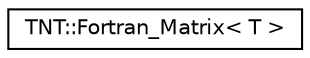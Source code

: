 digraph G
{
  edge [fontname="Helvetica",fontsize="10",labelfontname="Helvetica",labelfontsize="10"];
  node [fontname="Helvetica",fontsize="10",shape=record];
  rankdir=LR;
  Node1 [label="TNT::Fortran_Matrix\< T \>",height=0.2,width=0.4,color="black", fillcolor="white", style="filled",URL="$d8/df7/classTNT_1_1Fortran__Matrix.html"];
}
